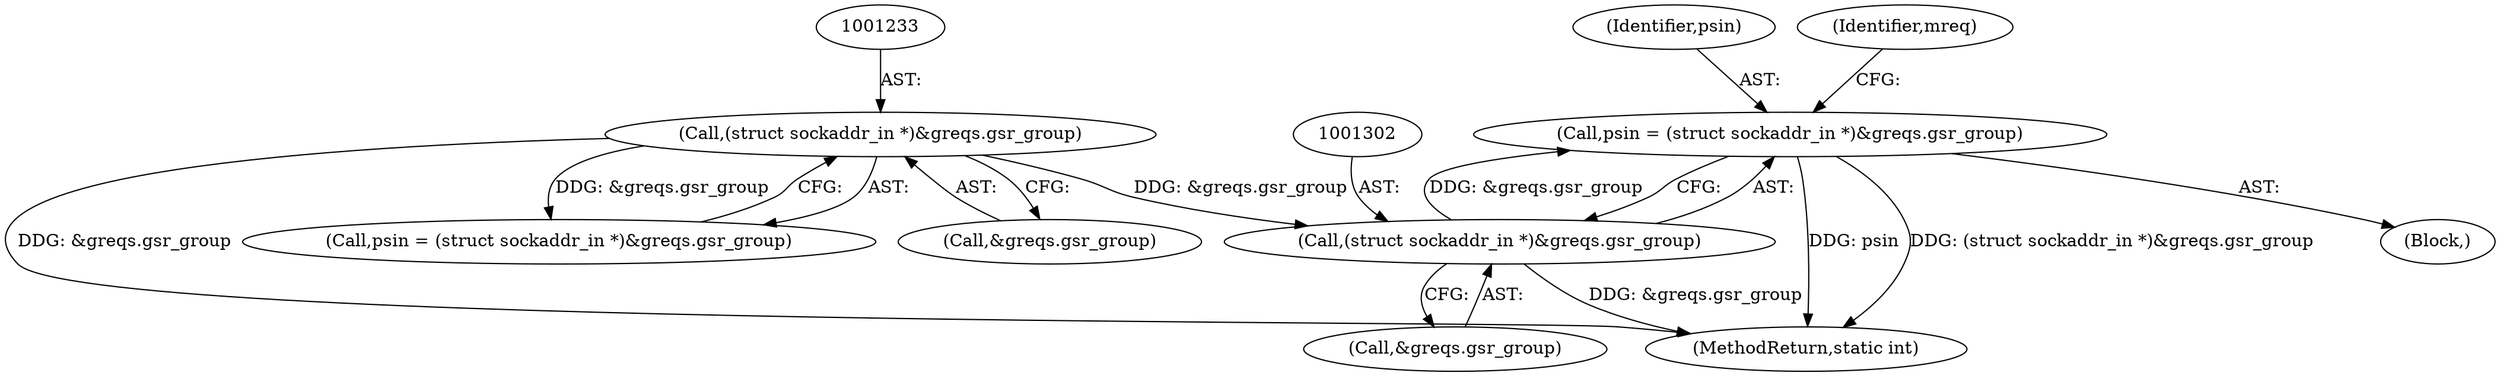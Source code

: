 digraph "0_linux_f6d8bd051c391c1c0458a30b2a7abcd939329259_26@pointer" {
"1001299" [label="(Call,psin = (struct sockaddr_in *)&greqs.gsr_group)"];
"1001301" [label="(Call,(struct sockaddr_in *)&greqs.gsr_group)"];
"1001232" [label="(Call,(struct sockaddr_in *)&greqs.gsr_group)"];
"1001303" [label="(Call,&greqs.gsr_group)"];
"1001234" [label="(Call,&greqs.gsr_group)"];
"1001232" [label="(Call,(struct sockaddr_in *)&greqs.gsr_group)"];
"1001230" [label="(Call,psin = (struct sockaddr_in *)&greqs.gsr_group)"];
"1001301" [label="(Call,(struct sockaddr_in *)&greqs.gsr_group)"];
"1001297" [label="(Block,)"];
"1001300" [label="(Identifier,psin)"];
"1001720" [label="(MethodReturn,static int)"];
"1001299" [label="(Call,psin = (struct sockaddr_in *)&greqs.gsr_group)"];
"1001309" [label="(Identifier,mreq)"];
"1001299" -> "1001297"  [label="AST: "];
"1001299" -> "1001301"  [label="CFG: "];
"1001300" -> "1001299"  [label="AST: "];
"1001301" -> "1001299"  [label="AST: "];
"1001309" -> "1001299"  [label="CFG: "];
"1001299" -> "1001720"  [label="DDG: psin"];
"1001299" -> "1001720"  [label="DDG: (struct sockaddr_in *)&greqs.gsr_group"];
"1001301" -> "1001299"  [label="DDG: &greqs.gsr_group"];
"1001301" -> "1001303"  [label="CFG: "];
"1001302" -> "1001301"  [label="AST: "];
"1001303" -> "1001301"  [label="AST: "];
"1001301" -> "1001720"  [label="DDG: &greqs.gsr_group"];
"1001232" -> "1001301"  [label="DDG: &greqs.gsr_group"];
"1001232" -> "1001230"  [label="AST: "];
"1001232" -> "1001234"  [label="CFG: "];
"1001233" -> "1001232"  [label="AST: "];
"1001234" -> "1001232"  [label="AST: "];
"1001230" -> "1001232"  [label="CFG: "];
"1001232" -> "1001720"  [label="DDG: &greqs.gsr_group"];
"1001232" -> "1001230"  [label="DDG: &greqs.gsr_group"];
}
